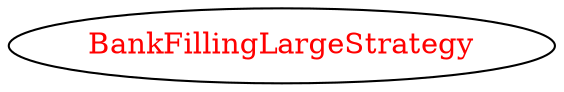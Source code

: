 digraph dependencyGraph {
 concentrate=true;
 ranksep="2.0";
 rankdir="LR"; 
 splines="ortho";
"BankFillingLargeStrategy" [fontcolor="red"];
}